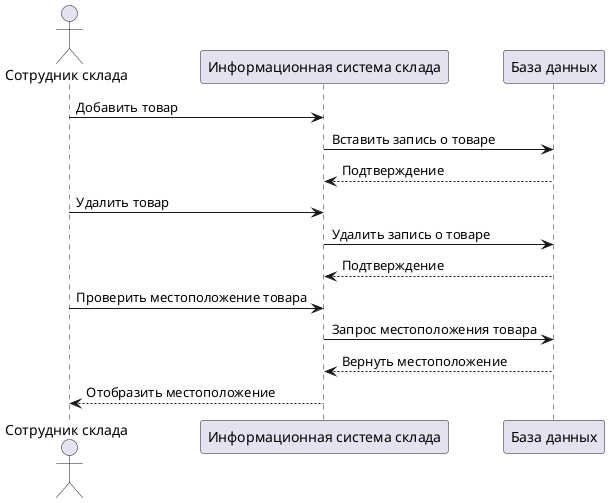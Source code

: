 @startuml
actor "Сотрудник склада" as WarehouseEmployee
participant "Информационная система склада" as WarehouseSystem
participant "База данных" as Database

WarehouseEmployee -> WarehouseSystem: Добавить товар
WarehouseSystem -> Database: Вставить запись о товаре
Database --> WarehouseSystem: Подтверждение

WarehouseEmployee -> WarehouseSystem: Удалить товар
WarehouseSystem -> Database: Удалить запись о товаре
Database --> WarehouseSystem: Подтверждение

WarehouseEmployee -> WarehouseSystem: Проверить местоположение товара
WarehouseSystem -> Database: Запрос местоположения товара
Database --> WarehouseSystem: Вернуть местоположение
WarehouseSystem --> WarehouseEmployee: Отобразить местоположение
@enduml
